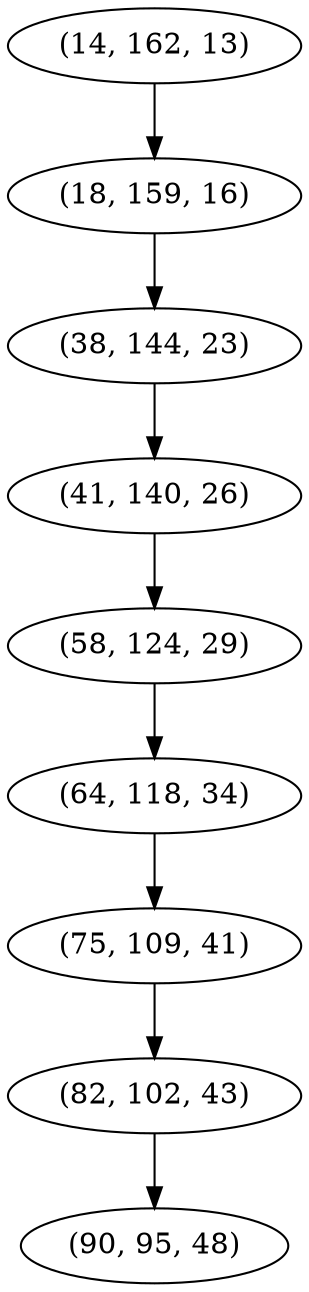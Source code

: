digraph tree {
    "(14, 162, 13)";
    "(18, 159, 16)";
    "(38, 144, 23)";
    "(41, 140, 26)";
    "(58, 124, 29)";
    "(64, 118, 34)";
    "(75, 109, 41)";
    "(82, 102, 43)";
    "(90, 95, 48)";
    "(14, 162, 13)" -> "(18, 159, 16)";
    "(18, 159, 16)" -> "(38, 144, 23)";
    "(38, 144, 23)" -> "(41, 140, 26)";
    "(41, 140, 26)" -> "(58, 124, 29)";
    "(58, 124, 29)" -> "(64, 118, 34)";
    "(64, 118, 34)" -> "(75, 109, 41)";
    "(75, 109, 41)" -> "(82, 102, 43)";
    "(82, 102, 43)" -> "(90, 95, 48)";
}

